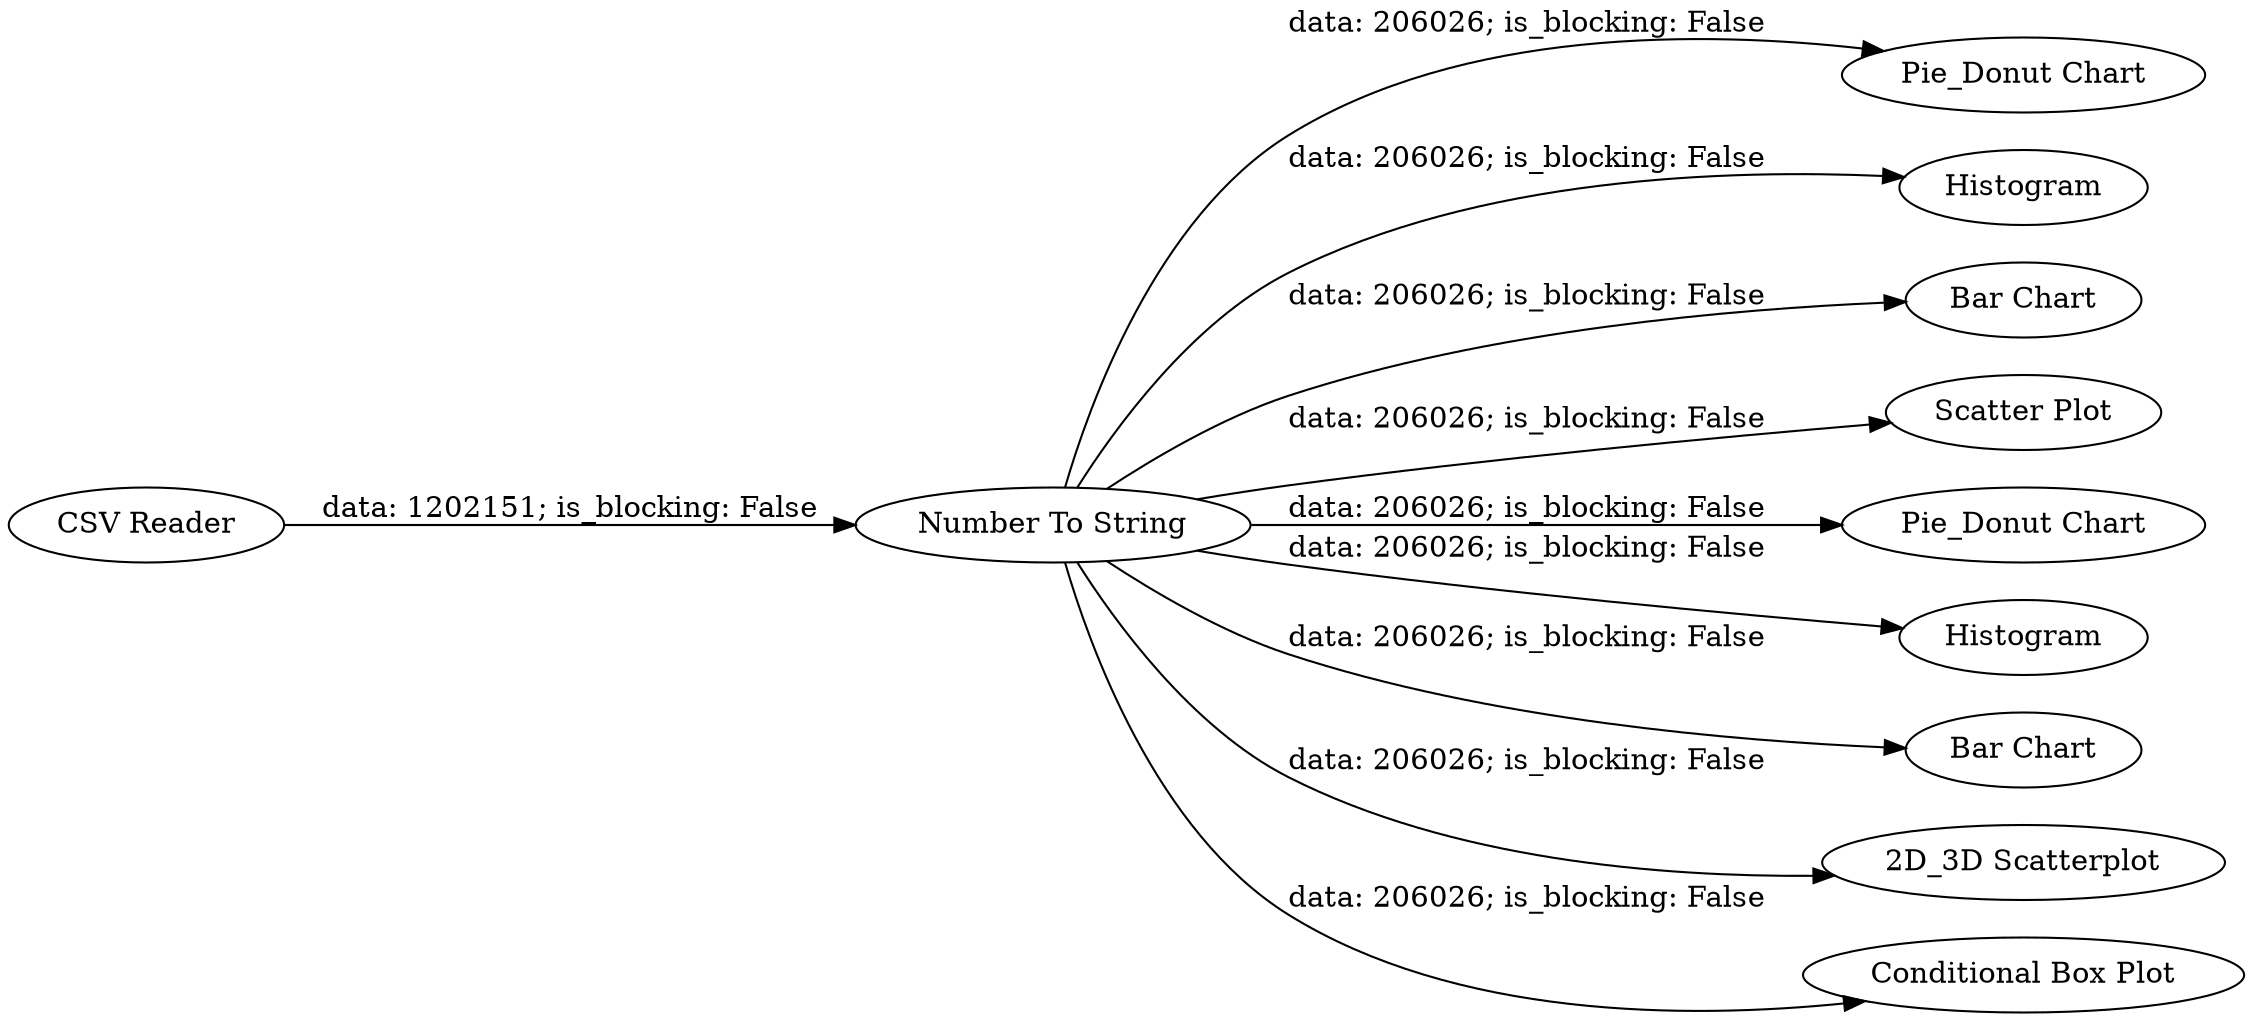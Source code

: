 digraph {
	"8408459337597037190_7" [label="Pie_Donut Chart"]
	"8408459337597037190_12" [label=Histogram]
	"8408459337597037190_9" [label="Bar Chart"]
	"8408459337597037190_10" [label="Scatter Plot"]
	"8408459337597037190_5" [label="Number To String"]
	"8408459337597037190_1" [label="CSV Reader"]
	"8408459337597037190_6" [label="Pie_Donut Chart"]
	"8408459337597037190_14" [label=Histogram]
	"8408459337597037190_8" [label="Bar Chart"]
	"8408459337597037190_11" [label="2D_3D Scatterplot"]
	"8408459337597037190_13" [label="Conditional Box Plot"]
	"8408459337597037190_5" -> "8408459337597037190_14" [label="data: 206026; is_blocking: False"]
	"8408459337597037190_5" -> "8408459337597037190_6" [label="data: 206026; is_blocking: False"]
	"8408459337597037190_5" -> "8408459337597037190_8" [label="data: 206026; is_blocking: False"]
	"8408459337597037190_5" -> "8408459337597037190_9" [label="data: 206026; is_blocking: False"]
	"8408459337597037190_5" -> "8408459337597037190_7" [label="data: 206026; is_blocking: False"]
	"8408459337597037190_5" -> "8408459337597037190_12" [label="data: 206026; is_blocking: False"]
	"8408459337597037190_5" -> "8408459337597037190_10" [label="data: 206026; is_blocking: False"]
	"8408459337597037190_5" -> "8408459337597037190_13" [label="data: 206026; is_blocking: False"]
	"8408459337597037190_5" -> "8408459337597037190_11" [label="data: 206026; is_blocking: False"]
	"8408459337597037190_1" -> "8408459337597037190_5" [label="data: 1202151; is_blocking: False"]
	rankdir=LR
}
